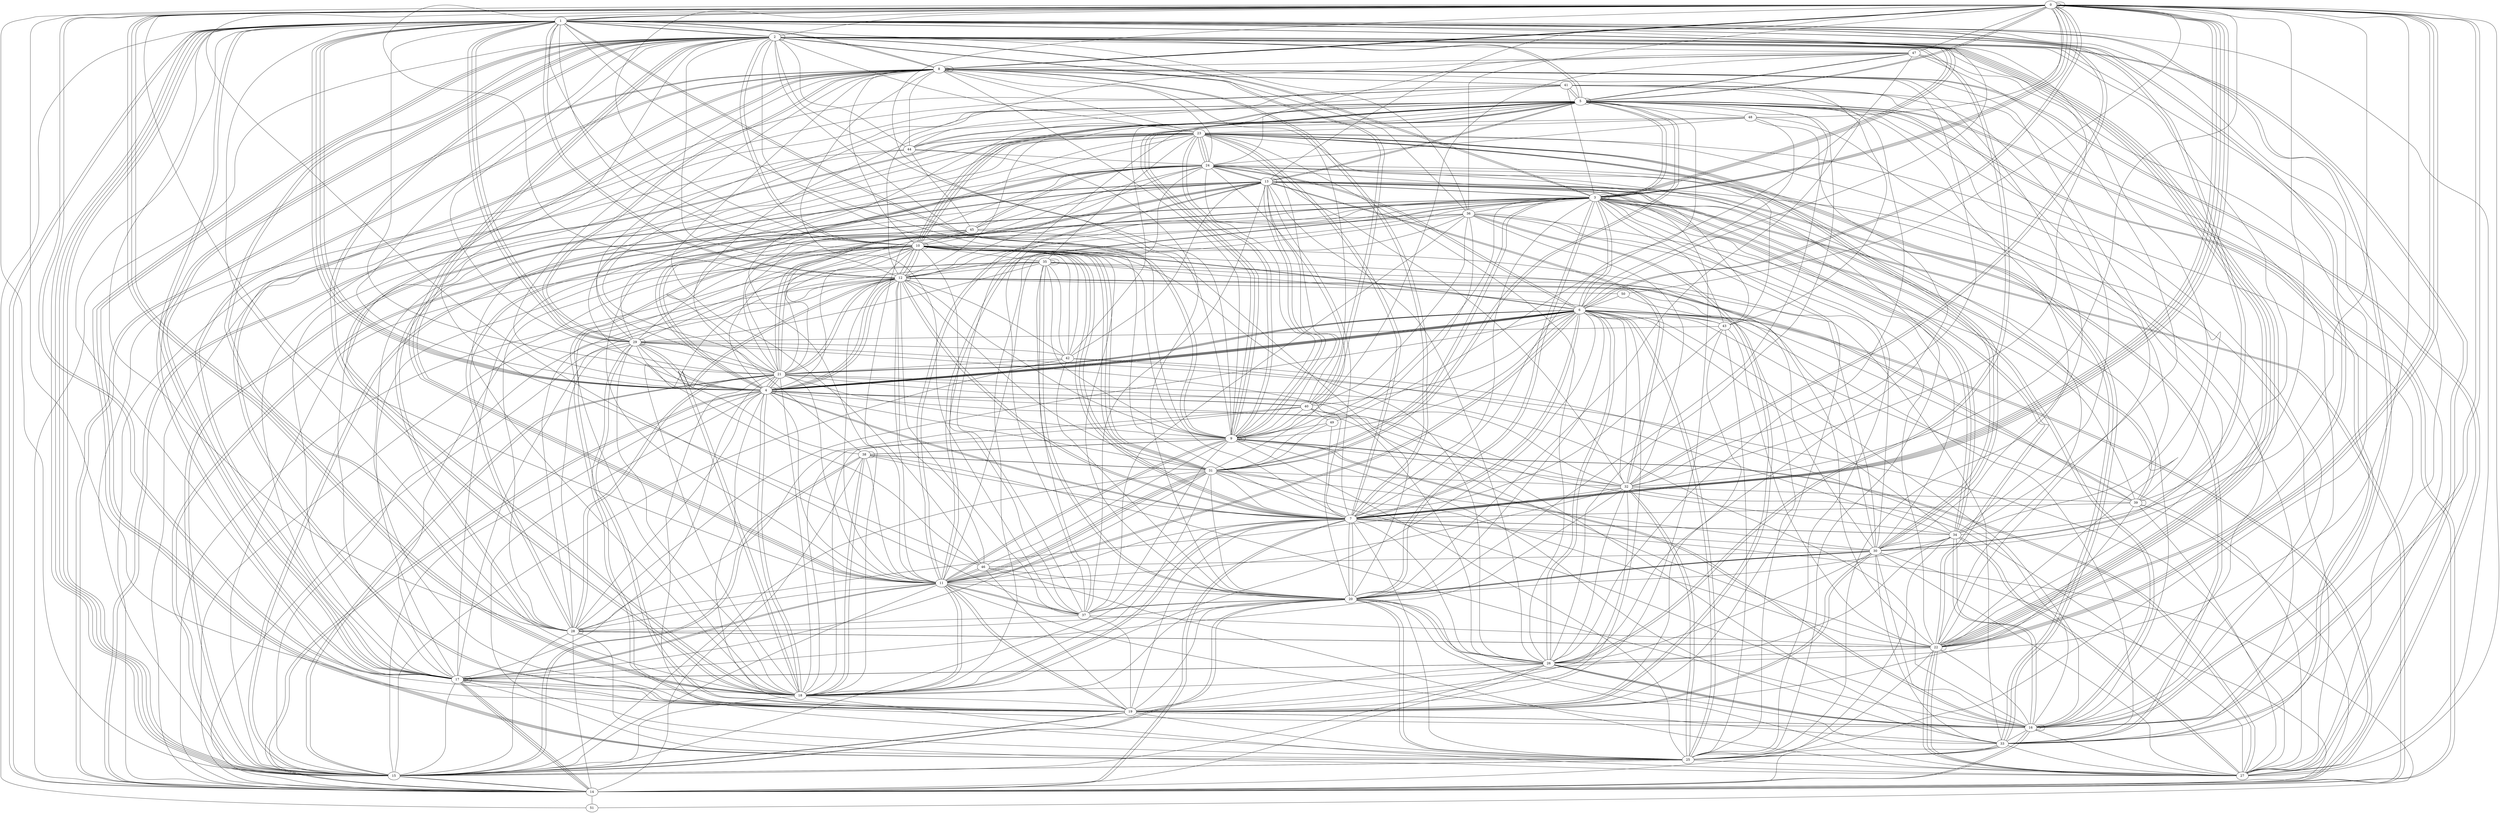 graph G {
0;
1;
2;
3;
4;
5;
6;
7;
8;
9;
10;
11;
12;
13;
14;
15;
16;
17;
18;
19;
20;
21;
22;
23;
24;
25;
26;
27;
28;
29;
30;
31;
32;
33;
34;
35;
36;
37;
38;
39;
40;
41;
42;
43;
44;
45;
46;
47;
48;
49;
50;
51;
28--11 ;
26--2 ;
35--42 ;
22--48 ;
33--23 ;
42--15 ;
14--15 ;
47--24 ;
4--24 ;
0--13 ;
7--0 ;
2--11 ;
1--33 ;
16--17 ;
43--5 ;
19--26 ;
12--24 ;
17--41 ;
29--42 ;
26--17 ;
5--2 ;
28--28 ;
14--16 ;
3--0 ;
9--13 ;
25--4 ;
9--37 ;
42--21 ;
2--28 ;
34--7 ;
22--2 ;
7--38 ;
7--3 ;
12--18 ;
35--12 ;
25--33 ;
3--0 ;
14--44 ;
42--12 ;
4--12 ;
2--39 ;
12--1 ;
14--39 ;
31--22 ;
12--5 ;
19--8 ;
27--32 ;
37--19 ;
21--15 ;
30--0 ;
0--11 ;
34--16 ;
29--29 ;
35--20 ;
34--30 ;
27--2 ;
1--4 ;
37--11 ;
6--34 ;
34--2 ;
6--33 ;
33--9 ;
22--37 ;
15--41 ;
33--24 ;
21--4 ;
50--25 ;
23--24 ;
16--38 ;
30--19 ;
10--19 ;
15--19 ;
32--9 ;
36--37 ;
3--20 ;
7--0 ;
17--0 ;
3--34 ;
31--3 ;
11--9 ;
19--0 ;
12--31 ;
5--48 ;
44--24 ;
14--5 ;
35--18 ;
18--38 ;
22--0 ;
13--37 ;
44--20 ;
17--13 ;
14--17 ;
14--8 ;
17--31 ;
27--9 ;
5--33 ;
20--30 ;
12--10 ;
22--2 ;
27--8 ;
11--12 ;
18--9 ;
1--29 ;
7--6 ;
4--6 ;
5--10 ;
9--6 ;
42--13 ;
2--20 ;
15--3 ;
43--3 ;
6--26 ;
36--21 ;
27--30 ;
3--2 ;
29--21 ;
14--6 ;
24--48 ;
32--25 ;
12--10 ;
6--16 ;
35--30 ;
9--1 ;
22--28 ;
21--25 ;
30--26 ;
9--3 ;
48--26 ;
20--7 ;
10--28 ;
21--24 ;
29--24 ;
15--31 ;
14--12 ;
4--24 ;
45--21 ;
25--27 ;
11--2 ;
41--8 ;
0--1 ;
4--24 ;
5--30 ;
2--22 ;
22--28 ;
25--9 ;
42--1 ;
19--32 ;
3--3 ;
37--8 ;
26--13 ;
19--6 ;
3--36 ;
21--11 ;
26--14 ;
14--23 ;
37--20 ;
17--1 ;
16--0 ;
17--14 ;
20--27 ;
1--15 ;
8--41 ;
15--14 ;
16--14 ;
13--5 ;
23--44 ;
4--18 ;
47--8 ;
18--0 ;
28--20 ;
27--28 ;
9--23 ;
2--25 ;
44--5 ;
19--10 ;
0--2 ;
34--20 ;
17--23 ;
25--47 ;
11--18 ;
13--15 ;
15--38 ;
16--16 ;
11--23 ;
10--7 ;
6--21 ;
0--1 ;
4--10 ;
27--22 ;
12--47 ;
5--26 ;
8--20 ;
22--13 ;
2--18 ;
11--20 ;
2--21 ;
27--39 ;
36--40 ;
38--9 ;
25--24 ;
10--8 ;
21--13 ;
42--10 ;
11--32 ;
13--21 ;
10--9 ;
33--13 ;
13--39 ;
28--40 ;
7--8 ;
2--47 ;
15--11 ;
51--1 ;
30--46 ;
10--6 ;
4--29 ;
0--5 ;
1--8 ;
14--51 ;
1--27 ;
11--19 ;
43--23 ;
40--9 ;
4--2 ;
8--8 ;
7--25 ;
5--2 ;
20--15 ;
22--27 ;
19--29 ;
36--11 ;
21--16 ;
16--34 ;
3--11 ;
14--4 ;
12--12 ;
10--10 ;
3--34 ;
4--40 ;
27--13 ;
21--6 ;
10--30 ;
13--24 ;
4--7 ;
38--29 ;
0--47 ;
6--21 ;
10--35 ;
26--15 ;
30--33 ;
20--30 ;
7--13 ;
0--50 ;
10--5 ;
16--33 ;
24--45 ;
2--1 ;
34--42 ;
7--34 ;
14--38 ;
31--49 ;
32--36 ;
5--44 ;
26--29 ;
3--20 ;
7--14 ;
28--22 ;
20--37 ;
32--0 ;
22--13 ;
6--25 ;
19--3 ;
17--17 ;
6--26 ;
0--36 ;
23--40 ;
41--34 ;
45--15 ;
5--7 ;
41--44 ;
2--28 ;
18--19 ;
29--3 ;
19--43 ;
3--1 ;
22--43 ;
18--38 ;
1--6 ;
7--0 ;
9--24 ;
23--7 ;
22--4 ;
21--17 ;
8--21 ;
6--48 ;
29--4 ;
14--41 ;
15--13 ;
10--24 ;
0--27 ;
7--11 ;
20--49 ;
29--8 ;
16--19 ;
32--24 ;
0--8 ;
18--21 ;
2--22 ;
13--11 ;
43--29 ;
9--5 ;
30--31 ;
19--16 ;
5--0 ;
23--7 ;
23--24 ;
35--35 ;
40--2 ;
16--3 ;
3--11 ;
8--0 ;
14--29 ;
6--20 ;
6--39 ;
23--14 ;
18--3 ;
20--25 ;
1--32 ;
13--16 ;
5--21 ;
1--30 ;
16--5 ;
22--22 ;
42--16 ;
15--18 ;
9--27 ;
10--5 ;
1--4 ;
30--3 ;
10--12 ;
8--18 ;
8--18 ;
7--19 ;
35--29 ;
19--29 ;
29--27 ;
30--7 ;
27--23 ;
1--16 ;
1--29 ;
12--37 ;
11--19 ;
5--41 ;
25--8 ;
28--3 ;
4--6 ;
11--13 ;
2--2 ;
2--16 ;
39--19 ;
14--33 ;
40--6 ;
0--8 ;
4--34 ;
10--17 ;
21--23 ;
12--0 ;
3--15 ;
3--5 ;
7--12 ;
14--35 ;
41--22 ;
0--18 ;
5--9 ;
20--31 ;
45--24 ;
3--31 ;
8--17 ;
9--5 ;
28--4 ;
1--15 ;
11--2 ;
32--1 ;
0--6 ;
6--24 ;
8--1 ;
38--38 ;
1--4 ;
37--11 ;
37--35 ;
20--30 ;
34--0 ;
31--32 ;
0--16 ;
13--33 ;
16--23 ;
10--0 ;
11--10 ;
3--12 ;
33--25 ;
7--8 ;
8--22 ;
31--5 ;
3--41 ;
11--9 ;
51--7 ;
6--24 ;
18--27 ;
17--2 ;
4--6 ;
22--36 ;
32--13 ;
5--39 ;
22--1 ;
15--1 ;
20--25 ;
5--42 ;
37--0 ;
40--49 ;
5--33 ;
19--4 ;
22--26 ;
11--6 ;
28--32 ;
48--23 ;
37--48 ;
20--35 ;
36--39 ;
13--9 ;
15--4 ;
12--18 ;
33--27 ;
14--28 ;
28--35 ;
39--39 ;
3--4 ;
4--4 ;
40--4 ;
50--6 ;
30--23 ;
15--12 ;
20--26 ;
37--10 ;
4--6 ;
4--1 ;
40--2 ;
5--14 ;
27--22 ;
3--34 ;
9--9 ;
8--4 ;
44--8 ;
31--38 ;
19--8 ;
11--4 ;
14--17 ;
21--15 ;
21--12 ;
14--34 ;
8--17 ;
10--2 ;
25--15 ;
27--46 ;
18--23 ;
3--14 ;
23--2 ;
20--18 ;
17--11 ;
34--18 ;
38--31 ;
0--0 ;
18--40 ;
46--9 ;
15--17 ;
17--18 ;
8--27 ;
19--46 ;
1--28 ;
45--15 ;
33--20 ;
15--1 ;
2--3 ;
30--19 ;
6--3 ;
25--17 ;
6--25 ;
29--18 ;
2--17 ;
31--5 ;
31--18 ;
0--8 ;
1--10 ;
37--24 ;
25--2 ;
49--9 ;
21--33 ;
20--7 ;
23--26 ;
31--10 ;
5--3 ;
7--18 ;
6--3 ;
7--0 ;
13--13 ;
46--11 ;
33--25 ;
6--11 ;
33--11 ;
28--13 ;
2--26 ;
2--46 ;
18--4 ;
6--28 ;
32--8 ;
47--34 ;
42--20 ;
5--47 ;
13--32 ;
10--6 ;
16--26 ;
10--31 ;
9--38 ;
7--18 ;
14--1 ;
13--21 ;
12--2 ;
35--43 ;
33--35 ;
5--10 ;
43--25 ;
3--16 ;
31--11 ;
40--8 ;
32--25 ;
4--21 ;
9--21 ;
35--35 ;
12--36 ;
29--1 ;
38--5 ;
17--44 ;
32--21 ;
7--31 ;
13--9 ;
21--28 ;
2--17 ;
9--0 ;
3--1 ;
23--33 ;
12--39 ;
23--35 ;
30--16 ;
14--30 ;
3--17 ;
15--10 ;
36--30 ;
19--17 ;
26--10 ;
9--16 ;
15--25 ;
18--6 ;
46--11 ;
22--10 ;
1--12 ;
7--0 ;
28--21 ;
16--16 ;
15--19 ;
17--0 ;
31--4 ;
24--43 ;
37--28 ;
27--6 ;
0--18 ;
39--13 ;
39--12 ;
6--43 ;
18--1 ;
33--23 ;
14--3 ;
31--36 ;
26--0 ;
46--29 ;
32--26 ;
11--18 ;
45--44 ;
0--48 ;
4--14 ;
19--20 ;
26--17 ;
3--3 ;
2--10 ;
24--19 ;
1--14 ;
49--47 ;
8--24 ;
20--46 ;
2--32 ;
21--4 ;
41--26 ;
11--31 ;
3--0 ;
22--24 ;
17--11 ;
15--0 ;
9--2 ;
26--17 ;
13--3 ;
15--1 ;
11--31 ;
8--14 ;
5--29 ;
18--2 ;
16--9 ;
45--13 ;
2--27 ;
7--6 ;
5--47 ;
16--41 ;
45--10 ;
2--25 ;
4--6 ;
6--0 ;
6--4 ;
39--7 ;
8--29 ;
26--16 ;
26--7 ;
12--4 ;
22--2 ;
44--2 ;
6--32 ;
30--23 ;
0--0 ;
12--50 ;
31--10 ;
15--7 ;
14--6 ;
1--3 ;
16--1 ;
2--14 ;
17--17 ;
5--5 ;
25--3 ;
8--9 ;
11--38 ;
10--21 ;
8--8 ;
40--32 ;
23--9 ;
23--19 ;
10--7 ;
29--10 ;
9--35 ;
28--3 ;
12--9 ;
28--29 ;
23--30 ;
25--22 ;
45--11 ;
20--45 ;
25--19 ;
24--31 ;
4--12 ;
7--4 ;
12--7 ;
10--18 ;
22--0 ;
26--16 ;
3--13 ;
36--1 ;
22--0 ;
1--17 ;
23--8 ;
9--47 ;
7--14 ;
16--31 ;
8--36 ;
5--20 ;
32--39 ;
17--12 ;
19--36 ;
21--12 ;
2--7 ;
5--13 ;
28--13 ;
20--26 ;
38--15 ;
32--17 ;
46--8 ;
1--22 ;
24--13 ;
1--21 ;
12--30 ;
30--1 ;
27--34 ;
15--28 ;
27--34 ;
19--1 ;
16--27 ;
19--36 ;
41--5 ;
36--45 ;
16--22 ;
10--7 ;
7--1 ;
23--24 ;
20--15 ;
9--1 ;
0--1 ;
9--9 ;
7--43 ;
18--5 ;
7--40 ;
46--12 ;
1--2 ;
4--23 ;
}
